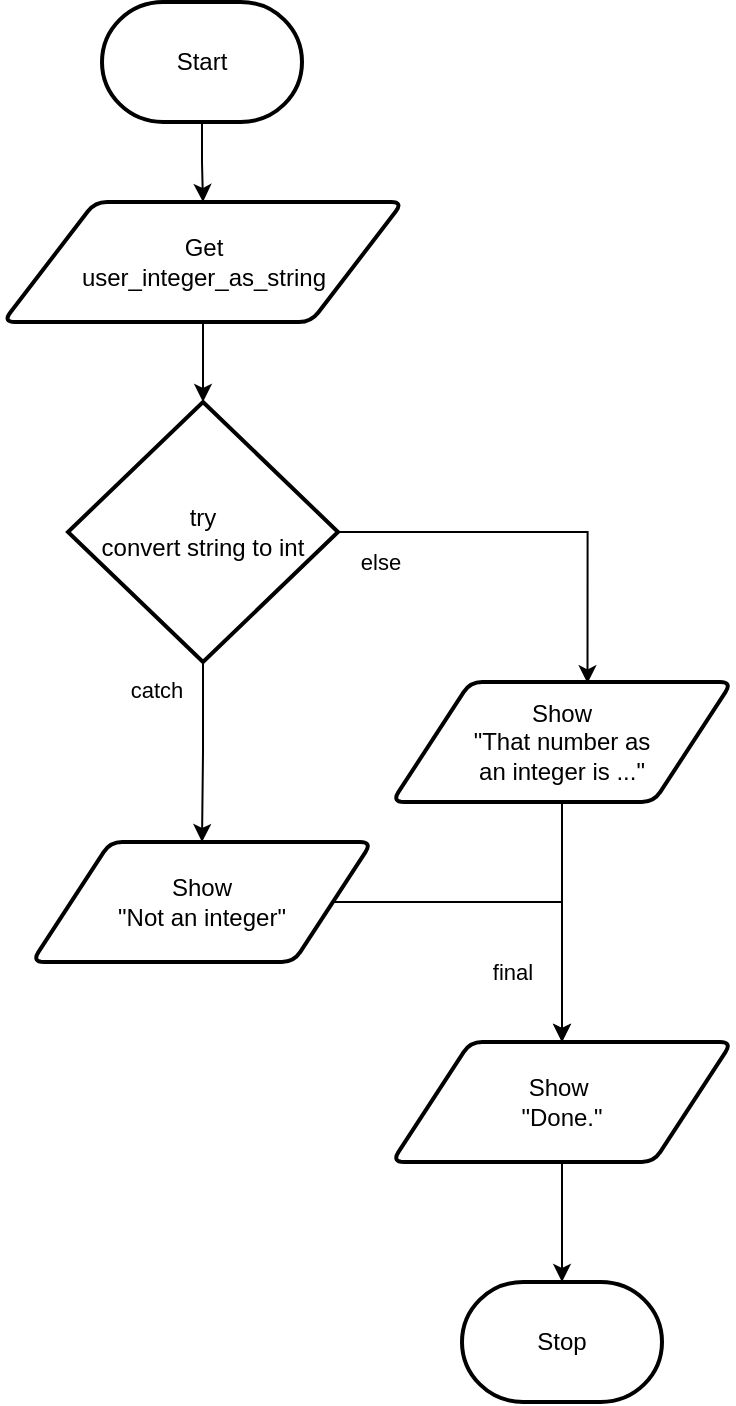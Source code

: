 <mxfile>
    <diagram id="XHk-bZ8t28PDqSV33KaL" name="Page-1">
        <mxGraphModel dx="807" dy="472" grid="1" gridSize="10" guides="1" tooltips="1" connect="1" arrows="1" fold="1" page="1" pageScale="1" pageWidth="850" pageHeight="1100" math="0" shadow="0">
            <root>
                <mxCell id="0"/>
                <mxCell id="1" parent="0"/>
                <mxCell id="59" style="edgeStyle=orthogonalEdgeStyle;html=1;rounded=0;" parent="1" source="57" target="58" edge="1">
                    <mxGeometry relative="1" as="geometry"/>
                </mxCell>
                <mxCell id="57" value="Start" style="strokeWidth=2;html=1;shape=mxgraph.flowchart.terminator;whiteSpace=wrap;" parent="1" vertex="1">
                    <mxGeometry x="375" y="110" width="100" height="60" as="geometry"/>
                </mxCell>
                <mxCell id="72" style="edgeStyle=orthogonalEdgeStyle;html=1;rounded=0;" parent="1" source="58" target="70" edge="1">
                    <mxGeometry relative="1" as="geometry"/>
                </mxCell>
                <mxCell id="58" value="Get&lt;br&gt;user_integer_as_string" style="shape=parallelogram;html=1;strokeWidth=2;perimeter=parallelogramPerimeter;whiteSpace=wrap;rounded=1;arcSize=12;size=0.23;" parent="1" vertex="1">
                    <mxGeometry x="325.5" y="210" width="200" height="60" as="geometry"/>
                </mxCell>
                <mxCell id="68" value="Stop" style="strokeWidth=2;html=1;shape=mxgraph.flowchart.terminator;whiteSpace=wrap;" parent="1" vertex="1">
                    <mxGeometry x="555" y="750" width="100" height="60" as="geometry"/>
                </mxCell>
                <mxCell id="84" style="edgeStyle=none;html=1;strokeColor=none;rounded=0;" parent="1" source="70" edge="1">
                    <mxGeometry relative="1" as="geometry">
                        <mxPoint x="425.097" y="500" as="targetPoint"/>
                    </mxGeometry>
                </mxCell>
                <mxCell id="125" style="edgeStyle=orthogonalEdgeStyle;html=1;entryX=0.575;entryY=0.011;entryDx=0;entryDy=0;entryPerimeter=0;rounded=0;" edge="1" parent="1" source="70" target="87">
                    <mxGeometry relative="1" as="geometry"/>
                </mxCell>
                <mxCell id="126" style="edgeStyle=orthogonalEdgeStyle;shape=connector;rounded=0;html=1;labelBackgroundColor=default;strokeColor=default;fontFamily=Helvetica;fontSize=11;fontColor=default;endArrow=classic;" edge="1" parent="1" source="70" target="107">
                    <mxGeometry relative="1" as="geometry"/>
                </mxCell>
                <mxCell id="70" value="try&lt;br&gt;convert string to int" style="strokeWidth=2;html=1;shape=mxgraph.flowchart.decision;whiteSpace=wrap;" parent="1" vertex="1">
                    <mxGeometry x="358" y="310" width="135" height="130" as="geometry"/>
                </mxCell>
                <mxCell id="79" value="catch" style="text;html=1;align=center;verticalAlign=middle;resizable=0;points=[];autosize=1;strokeColor=none;fillColor=none;fontSize=11;fontFamily=Helvetica;fontColor=default;" parent="1" vertex="1">
                    <mxGeometry x="377" y="439" width="50" height="30" as="geometry"/>
                </mxCell>
                <mxCell id="128" style="edgeStyle=orthogonalEdgeStyle;shape=connector;rounded=0;html=1;labelBackgroundColor=default;strokeColor=default;fontFamily=Helvetica;fontSize=11;fontColor=default;endArrow=classic;" edge="1" parent="1" source="87">
                    <mxGeometry relative="1" as="geometry">
                        <mxPoint x="605" y="630" as="targetPoint"/>
                    </mxGeometry>
                </mxCell>
                <mxCell id="87" value="Show&lt;br&gt;&quot;That number as &lt;br&gt;an integer is ...&quot;" style="shape=parallelogram;html=1;strokeWidth=2;perimeter=parallelogramPerimeter;whiteSpace=wrap;rounded=1;arcSize=12;size=0.23;" parent="1" vertex="1">
                    <mxGeometry x="520" y="450" width="170" height="60" as="geometry"/>
                </mxCell>
                <mxCell id="127" style="edgeStyle=orthogonalEdgeStyle;shape=connector;rounded=0;html=1;labelBackgroundColor=default;strokeColor=default;fontFamily=Helvetica;fontSize=11;fontColor=default;endArrow=classic;" edge="1" parent="1" source="107" target="110">
                    <mxGeometry relative="1" as="geometry"/>
                </mxCell>
                <mxCell id="107" value="Show&lt;br&gt;&quot;Not an integer&quot;" style="shape=parallelogram;html=1;strokeWidth=2;perimeter=parallelogramPerimeter;whiteSpace=wrap;rounded=1;arcSize=12;size=0.23;" parent="1" vertex="1">
                    <mxGeometry x="340" y="530" width="170" height="60" as="geometry"/>
                </mxCell>
                <mxCell id="109" value="else" style="text;html=1;align=center;verticalAlign=middle;resizable=0;points=[];autosize=1;strokeColor=none;fillColor=none;fontSize=11;fontFamily=Helvetica;fontColor=default;" parent="1" vertex="1">
                    <mxGeometry x="494" y="375" width="40" height="30" as="geometry"/>
                </mxCell>
                <mxCell id="129" style="edgeStyle=orthogonalEdgeStyle;shape=connector;rounded=0;html=1;labelBackgroundColor=default;strokeColor=default;fontFamily=Helvetica;fontSize=11;fontColor=default;endArrow=classic;" edge="1" parent="1" source="110" target="68">
                    <mxGeometry relative="1" as="geometry"/>
                </mxCell>
                <mxCell id="110" value="Show&amp;nbsp;&lt;br&gt;&quot;Done.&quot;" style="shape=parallelogram;html=1;strokeWidth=2;perimeter=parallelogramPerimeter;whiteSpace=wrap;rounded=1;arcSize=12;size=0.23;" parent="1" vertex="1">
                    <mxGeometry x="520" y="630" width="170" height="60" as="geometry"/>
                </mxCell>
                <mxCell id="115" value="final" style="text;html=1;align=center;verticalAlign=middle;resizable=0;points=[];autosize=1;strokeColor=none;fillColor=none;fontSize=11;fontFamily=Helvetica;fontColor=default;" parent="1" vertex="1">
                    <mxGeometry x="560" y="580" width="40" height="30" as="geometry"/>
                </mxCell>
            </root>
        </mxGraphModel>
    </diagram>
</mxfile>